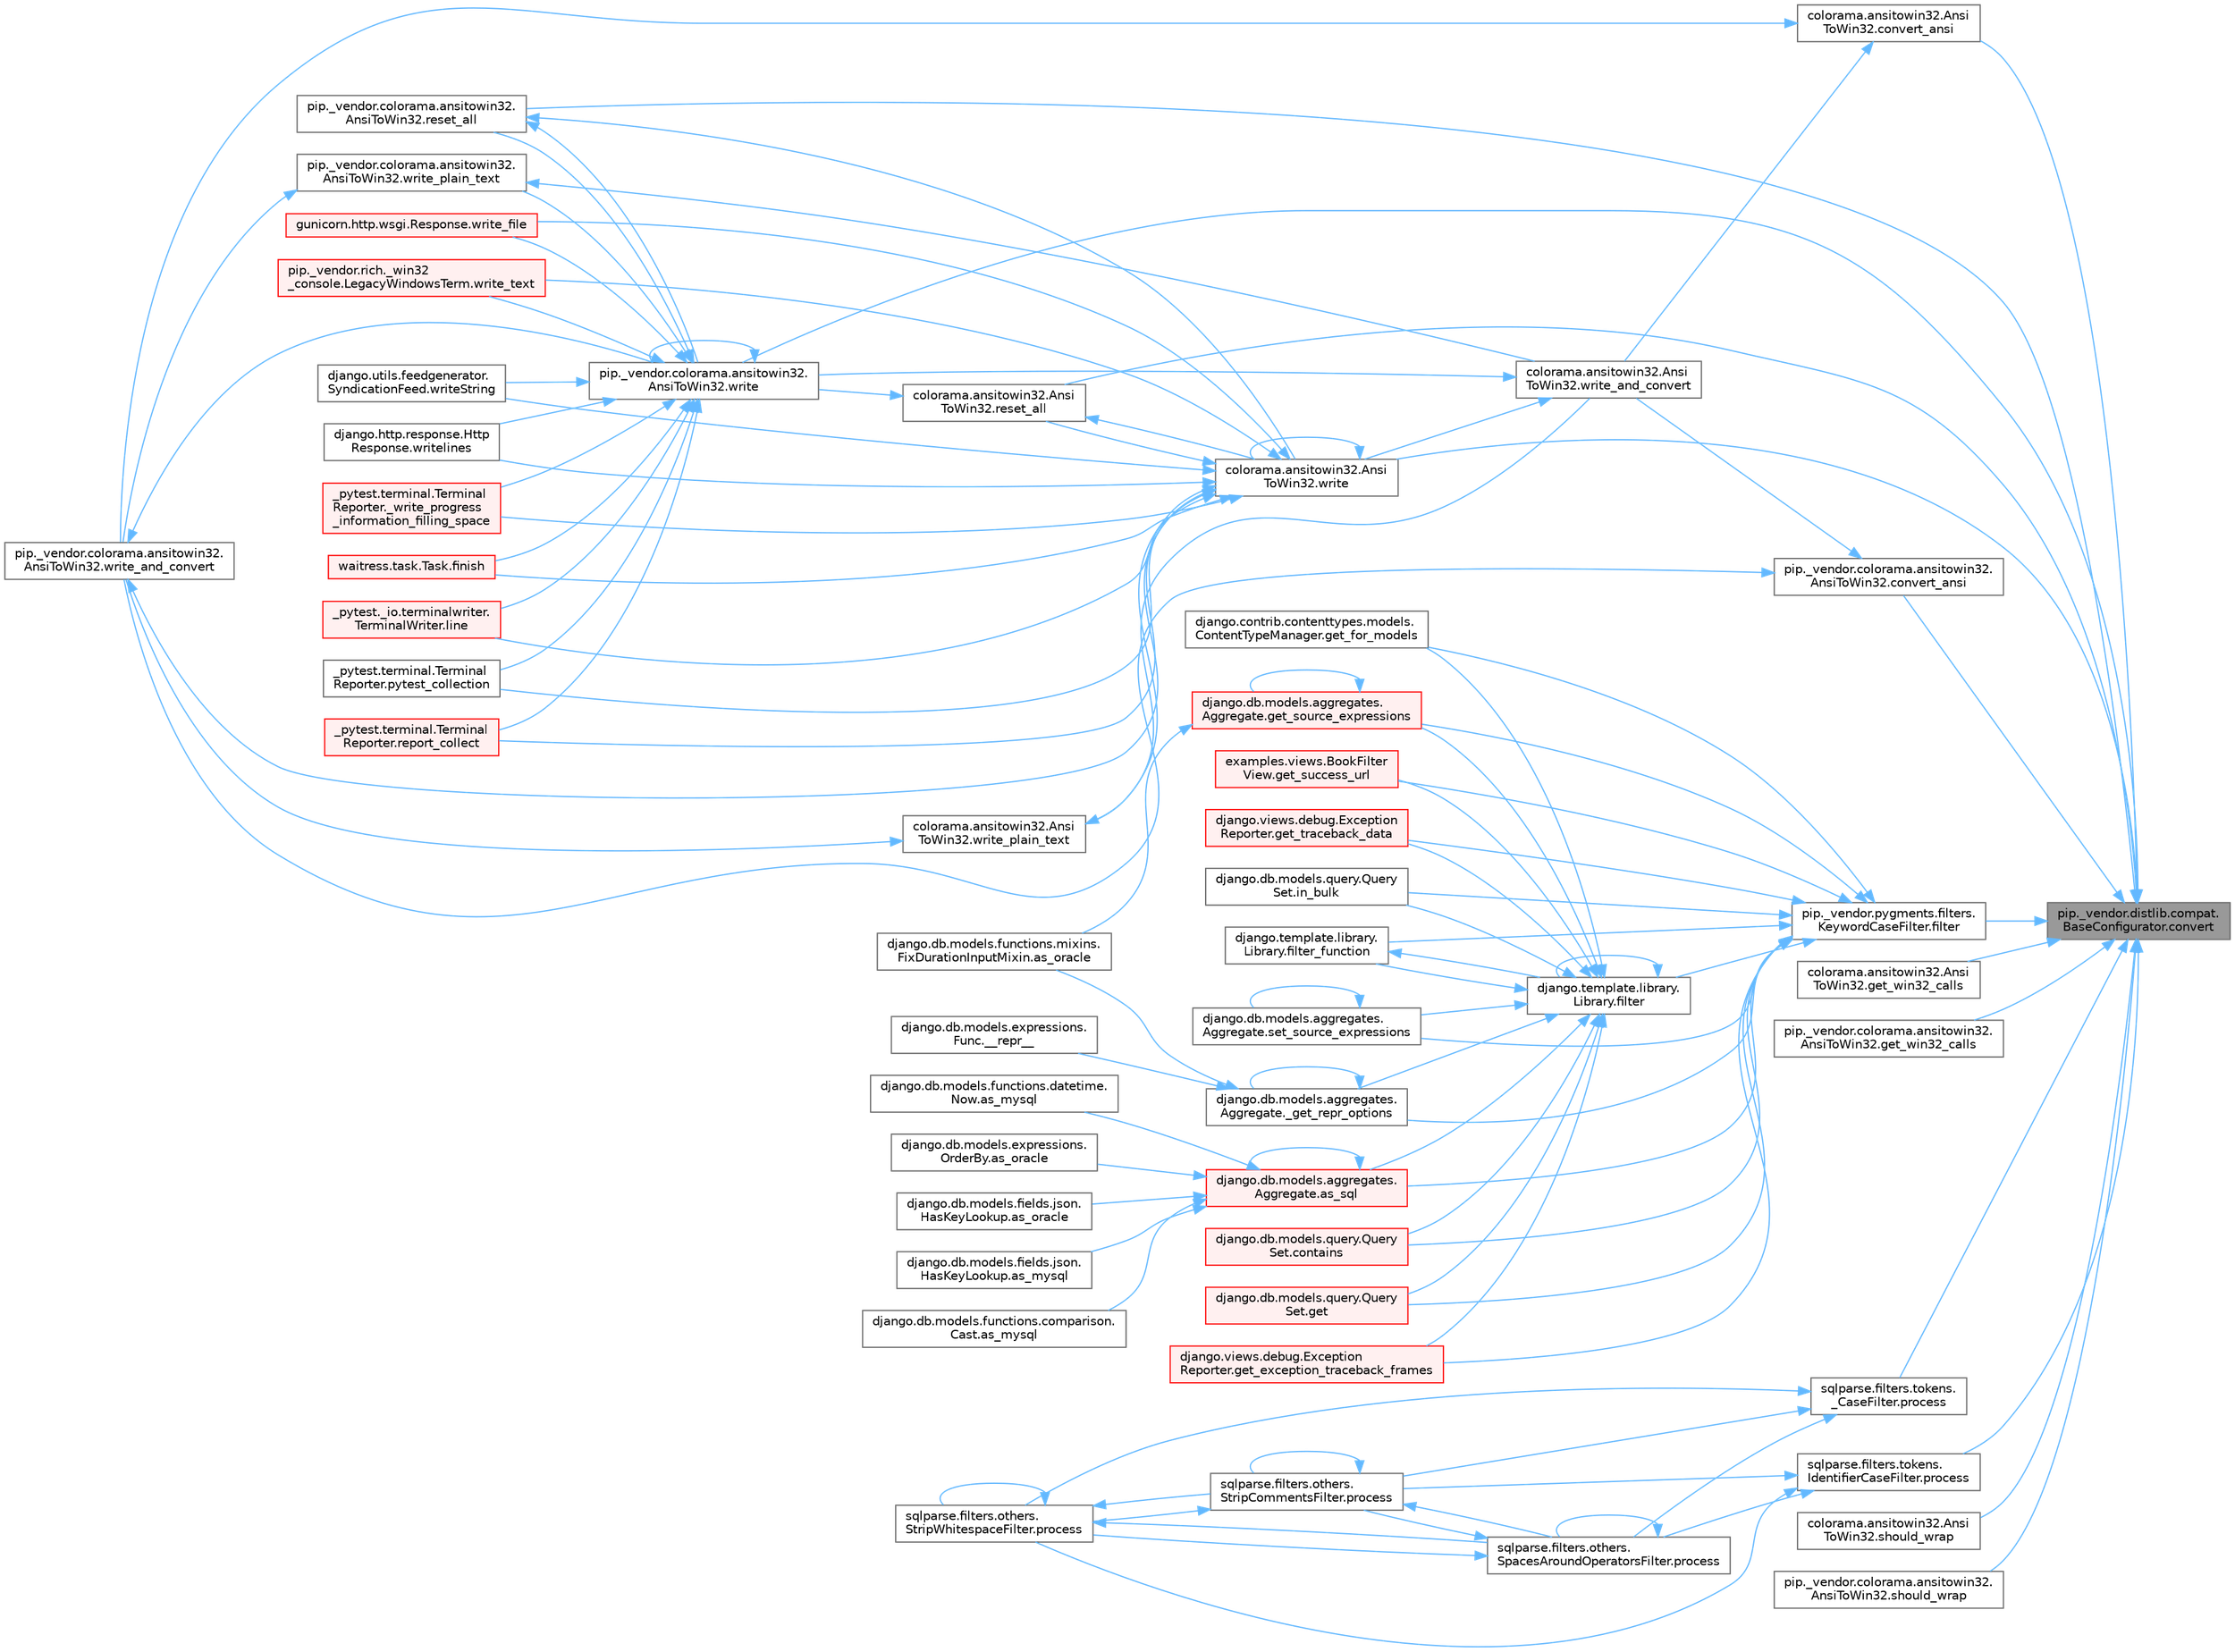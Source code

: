 digraph "pip._vendor.distlib.compat.BaseConfigurator.convert"
{
 // LATEX_PDF_SIZE
  bgcolor="transparent";
  edge [fontname=Helvetica,fontsize=10,labelfontname=Helvetica,labelfontsize=10];
  node [fontname=Helvetica,fontsize=10,shape=box,height=0.2,width=0.4];
  rankdir="RL";
  Node1 [id="Node000001",label="pip._vendor.distlib.compat.\lBaseConfigurator.convert",height=0.2,width=0.4,color="gray40", fillcolor="grey60", style="filled", fontcolor="black",tooltip=" "];
  Node1 -> Node2 [id="edge1_Node000001_Node000002",dir="back",color="steelblue1",style="solid",tooltip=" "];
  Node2 [id="Node000002",label="colorama.ansitowin32.Ansi\lToWin32.convert_ansi",height=0.2,width=0.4,color="grey40", fillcolor="white", style="filled",URL="$classcolorama_1_1ansitowin32_1_1_ansi_to_win32.html#a4afe40967adb86d7972465b435ba96fc",tooltip=" "];
  Node2 -> Node3 [id="edge2_Node000002_Node000003",dir="back",color="steelblue1",style="solid",tooltip=" "];
  Node3 [id="Node000003",label="colorama.ansitowin32.Ansi\lToWin32.write_and_convert",height=0.2,width=0.4,color="grey40", fillcolor="white", style="filled",URL="$classcolorama_1_1ansitowin32_1_1_ansi_to_win32.html#a3819f019b2aed2f696eed295e013ddc0",tooltip=" "];
  Node3 -> Node4 [id="edge3_Node000003_Node000004",dir="back",color="steelblue1",style="solid",tooltip=" "];
  Node4 [id="Node000004",label="colorama.ansitowin32.Ansi\lToWin32.write",height=0.2,width=0.4,color="grey40", fillcolor="white", style="filled",URL="$classcolorama_1_1ansitowin32_1_1_ansi_to_win32.html#abadac90e6f0a5a03cecdc6f254eca7d8",tooltip=" "];
  Node4 -> Node5 [id="edge4_Node000004_Node000005",dir="back",color="steelblue1",style="solid",tooltip=" "];
  Node5 [id="Node000005",label="_pytest.terminal.Terminal\lReporter._write_progress\l_information_filling_space",height=0.2,width=0.4,color="red", fillcolor="#FFF0F0", style="filled",URL="$class__pytest_1_1terminal_1_1_terminal_reporter.html#a915f19bb955611b65c211c611c4568b1",tooltip=" "];
  Node4 -> Node8 [id="edge5_Node000004_Node000008",dir="back",color="steelblue1",style="solid",tooltip=" "];
  Node8 [id="Node000008",label="waitress.task.Task.finish",height=0.2,width=0.4,color="red", fillcolor="#FFF0F0", style="filled",URL="$classwaitress_1_1task_1_1_task.html#a1e94739ac27e14a159d0e17c6d3e54b2",tooltip=" "];
  Node4 -> Node81 [id="edge6_Node000004_Node000081",dir="back",color="steelblue1",style="solid",tooltip=" "];
  Node81 [id="Node000081",label="_pytest._io.terminalwriter.\lTerminalWriter.line",height=0.2,width=0.4,color="red", fillcolor="#FFF0F0", style="filled",URL="$class__pytest_1_1__io_1_1terminalwriter_1_1_terminal_writer.html#a70c206b6c71b946771673c95d93d5d5a",tooltip=" "];
  Node4 -> Node301 [id="edge7_Node000004_Node000301",dir="back",color="steelblue1",style="solid",tooltip=" "];
  Node301 [id="Node000301",label="_pytest.terminal.Terminal\lReporter.pytest_collection",height=0.2,width=0.4,color="grey40", fillcolor="white", style="filled",URL="$class__pytest_1_1terminal_1_1_terminal_reporter.html#a1c7fd0ed91d4a12bb30c452d893e467f",tooltip=" "];
  Node4 -> Node302 [id="edge8_Node000004_Node000302",dir="back",color="steelblue1",style="solid",tooltip=" "];
  Node302 [id="Node000302",label="_pytest.terminal.Terminal\lReporter.report_collect",height=0.2,width=0.4,color="red", fillcolor="#FFF0F0", style="filled",URL="$class__pytest_1_1terminal_1_1_terminal_reporter.html#a8aaee1238de041e936a2d65c80d5458b",tooltip=" "];
  Node4 -> Node3008 [id="edge9_Node000004_Node003008",dir="back",color="steelblue1",style="solid",tooltip=" "];
  Node3008 [id="Node003008",label="colorama.ansitowin32.Ansi\lToWin32.reset_all",height=0.2,width=0.4,color="grey40", fillcolor="white", style="filled",URL="$classcolorama_1_1ansitowin32_1_1_ansi_to_win32.html#a028b716efdf98afc93f4fa55e99ee924",tooltip=" "];
  Node3008 -> Node4 [id="edge10_Node003008_Node000004",dir="back",color="steelblue1",style="solid",tooltip=" "];
  Node3008 -> Node3009 [id="edge11_Node003008_Node003009",dir="back",color="steelblue1",style="solid",tooltip=" "];
  Node3009 [id="Node003009",label="pip._vendor.colorama.ansitowin32.\lAnsiToWin32.write",height=0.2,width=0.4,color="grey40", fillcolor="white", style="filled",URL="$classpip_1_1__vendor_1_1colorama_1_1ansitowin32_1_1_ansi_to_win32.html#aaeb0baf104470a2dfb282dce019b45e4",tooltip=" "];
  Node3009 -> Node5 [id="edge12_Node003009_Node000005",dir="back",color="steelblue1",style="solid",tooltip=" "];
  Node3009 -> Node8 [id="edge13_Node003009_Node000008",dir="back",color="steelblue1",style="solid",tooltip=" "];
  Node3009 -> Node81 [id="edge14_Node003009_Node000081",dir="back",color="steelblue1",style="solid",tooltip=" "];
  Node3009 -> Node301 [id="edge15_Node003009_Node000301",dir="back",color="steelblue1",style="solid",tooltip=" "];
  Node3009 -> Node302 [id="edge16_Node003009_Node000302",dir="back",color="steelblue1",style="solid",tooltip=" "];
  Node3009 -> Node3010 [id="edge17_Node003009_Node003010",dir="back",color="steelblue1",style="solid",tooltip=" "];
  Node3010 [id="Node003010",label="pip._vendor.colorama.ansitowin32.\lAnsiToWin32.reset_all",height=0.2,width=0.4,color="grey40", fillcolor="white", style="filled",URL="$classpip_1_1__vendor_1_1colorama_1_1ansitowin32_1_1_ansi_to_win32.html#afb77411498fdd5a6eb6380c829024133",tooltip=" "];
  Node3010 -> Node4 [id="edge18_Node003010_Node000004",dir="back",color="steelblue1",style="solid",tooltip=" "];
  Node3010 -> Node3009 [id="edge19_Node003010_Node003009",dir="back",color="steelblue1",style="solid",tooltip=" "];
  Node3009 -> Node3009 [id="edge20_Node003009_Node003009",dir="back",color="steelblue1",style="solid",tooltip=" "];
  Node3009 -> Node305 [id="edge21_Node003009_Node000305",dir="back",color="steelblue1",style="solid",tooltip=" "];
  Node305 [id="Node000305",label="gunicorn.http.wsgi.Response.write_file",height=0.2,width=0.4,color="red", fillcolor="#FFF0F0", style="filled",URL="$classgunicorn_1_1http_1_1wsgi_1_1_response.html#a469fe7554d4ffcd4dd1497f24d216329",tooltip=" "];
  Node3009 -> Node3011 [id="edge22_Node003009_Node003011",dir="back",color="steelblue1",style="solid",tooltip=" "];
  Node3011 [id="Node003011",label="pip._vendor.colorama.ansitowin32.\lAnsiToWin32.write_plain_text",height=0.2,width=0.4,color="grey40", fillcolor="white", style="filled",URL="$classpip_1_1__vendor_1_1colorama_1_1ansitowin32_1_1_ansi_to_win32.html#a37d473c9001bb51e4ef8e118a795df8f",tooltip=" "];
  Node3011 -> Node3 [id="edge23_Node003011_Node000003",dir="back",color="steelblue1",style="solid",tooltip=" "];
  Node3011 -> Node3012 [id="edge24_Node003011_Node003012",dir="back",color="steelblue1",style="solid",tooltip=" "];
  Node3012 [id="Node003012",label="pip._vendor.colorama.ansitowin32.\lAnsiToWin32.write_and_convert",height=0.2,width=0.4,color="grey40", fillcolor="white", style="filled",URL="$classpip_1_1__vendor_1_1colorama_1_1ansitowin32_1_1_ansi_to_win32.html#a947cff2d116f6ad41ecfa293643ad781",tooltip=" "];
  Node3012 -> Node4 [id="edge25_Node003012_Node000004",dir="back",color="steelblue1",style="solid",tooltip=" "];
  Node3012 -> Node3009 [id="edge26_Node003012_Node003009",dir="back",color="steelblue1",style="solid",tooltip=" "];
  Node3009 -> Node307 [id="edge27_Node003009_Node000307",dir="back",color="steelblue1",style="solid",tooltip=" "];
  Node307 [id="Node000307",label="pip._vendor.rich._win32\l_console.LegacyWindowsTerm.write_text",height=0.2,width=0.4,color="red", fillcolor="#FFF0F0", style="filled",URL="$classpip_1_1__vendor_1_1rich_1_1__win32__console_1_1_legacy_windows_term.html#a285165149598e15cac2caf4d03385612",tooltip=" "];
  Node3009 -> Node309 [id="edge28_Node003009_Node000309",dir="back",color="steelblue1",style="solid",tooltip=" "];
  Node309 [id="Node000309",label="django.http.response.Http\lResponse.writelines",height=0.2,width=0.4,color="grey40", fillcolor="white", style="filled",URL="$classdjango_1_1http_1_1response_1_1_http_response.html#aceaa0c2997dfd21c34c44056e7292914",tooltip=" "];
  Node3009 -> Node310 [id="edge29_Node003009_Node000310",dir="back",color="steelblue1",style="solid",tooltip=" "];
  Node310 [id="Node000310",label="django.utils.feedgenerator.\lSyndicationFeed.writeString",height=0.2,width=0.4,color="grey40", fillcolor="white", style="filled",URL="$classdjango_1_1utils_1_1feedgenerator_1_1_syndication_feed.html#a78aa2a245467085cb79cdca0dc35f677",tooltip=" "];
  Node4 -> Node4 [id="edge30_Node000004_Node000004",dir="back",color="steelblue1",style="solid",tooltip=" "];
  Node4 -> Node305 [id="edge31_Node000004_Node000305",dir="back",color="steelblue1",style="solid",tooltip=" "];
  Node4 -> Node3179 [id="edge32_Node000004_Node003179",dir="back",color="steelblue1",style="solid",tooltip=" "];
  Node3179 [id="Node003179",label="colorama.ansitowin32.Ansi\lToWin32.write_plain_text",height=0.2,width=0.4,color="grey40", fillcolor="white", style="filled",URL="$classcolorama_1_1ansitowin32_1_1_ansi_to_win32.html#ac31795edad5d1370acd71c39cb369f9d",tooltip=" "];
  Node3179 -> Node3 [id="edge33_Node003179_Node000003",dir="back",color="steelblue1",style="solid",tooltip=" "];
  Node3179 -> Node3012 [id="edge34_Node003179_Node003012",dir="back",color="steelblue1",style="solid",tooltip=" "];
  Node4 -> Node307 [id="edge35_Node000004_Node000307",dir="back",color="steelblue1",style="solid",tooltip=" "];
  Node4 -> Node309 [id="edge36_Node000004_Node000309",dir="back",color="steelblue1",style="solid",tooltip=" "];
  Node4 -> Node310 [id="edge37_Node000004_Node000310",dir="back",color="steelblue1",style="solid",tooltip=" "];
  Node3 -> Node3009 [id="edge38_Node000003_Node003009",dir="back",color="steelblue1",style="solid",tooltip=" "];
  Node2 -> Node3012 [id="edge39_Node000002_Node003012",dir="back",color="steelblue1",style="solid",tooltip=" "];
  Node1 -> Node3180 [id="edge40_Node000001_Node003180",dir="back",color="steelblue1",style="solid",tooltip=" "];
  Node3180 [id="Node003180",label="pip._vendor.colorama.ansitowin32.\lAnsiToWin32.convert_ansi",height=0.2,width=0.4,color="grey40", fillcolor="white", style="filled",URL="$classpip_1_1__vendor_1_1colorama_1_1ansitowin32_1_1_ansi_to_win32.html#a0089b1956ff0406a6a84dcd4c1e24196",tooltip=" "];
  Node3180 -> Node3 [id="edge41_Node003180_Node000003",dir="back",color="steelblue1",style="solid",tooltip=" "];
  Node3180 -> Node3012 [id="edge42_Node003180_Node003012",dir="back",color="steelblue1",style="solid",tooltip=" "];
  Node1 -> Node3181 [id="edge43_Node000001_Node003181",dir="back",color="steelblue1",style="solid",tooltip=" "];
  Node3181 [id="Node003181",label="pip._vendor.pygments.filters.\lKeywordCaseFilter.filter",height=0.2,width=0.4,color="grey40", fillcolor="white", style="filled",URL="$classpip_1_1__vendor_1_1pygments_1_1filters_1_1_keyword_case_filter.html#a328d29510b49c572e5ded82852d167c8",tooltip=" "];
  Node3181 -> Node2590 [id="edge44_Node003181_Node002590",dir="back",color="steelblue1",style="solid",tooltip=" "];
  Node2590 [id="Node002590",label="django.db.models.aggregates.\lAggregate._get_repr_options",height=0.2,width=0.4,color="grey40", fillcolor="white", style="filled",URL="$classdjango_1_1db_1_1models_1_1aggregates_1_1_aggregate.html#a9256cb09b47d2922447ef2d7e78a9cc7",tooltip=" "];
  Node2590 -> Node2591 [id="edge45_Node002590_Node002591",dir="back",color="steelblue1",style="solid",tooltip=" "];
  Node2591 [id="Node002591",label="django.db.models.expressions.\lFunc.__repr__",height=0.2,width=0.4,color="grey40", fillcolor="white", style="filled",URL="$classdjango_1_1db_1_1models_1_1expressions_1_1_func.html#ad1ef3800339ee0fc7cb10de00f83dc79",tooltip=" "];
  Node2590 -> Node2590 [id="edge46_Node002590_Node002590",dir="back",color="steelblue1",style="solid",tooltip=" "];
  Node2590 -> Node1055 [id="edge47_Node002590_Node001055",dir="back",color="steelblue1",style="solid",tooltip=" "];
  Node1055 [id="Node001055",label="django.db.models.functions.mixins.\lFixDurationInputMixin.as_oracle",height=0.2,width=0.4,color="grey40", fillcolor="white", style="filled",URL="$classdjango_1_1db_1_1models_1_1functions_1_1mixins_1_1_fix_duration_input_mixin.html#a2e5d6957724a89d03541cc897b6e6e53",tooltip=" "];
  Node3181 -> Node680 [id="edge48_Node003181_Node000680",dir="back",color="steelblue1",style="solid",tooltip=" "];
  Node680 [id="Node000680",label="django.db.models.aggregates.\lAggregate.as_sql",height=0.2,width=0.4,color="red", fillcolor="#FFF0F0", style="filled",URL="$classdjango_1_1db_1_1models_1_1aggregates_1_1_aggregate.html#aeb213202f480fabf5956d513efab08d6",tooltip=" "];
  Node680 -> Node601 [id="edge49_Node000680_Node000601",dir="back",color="steelblue1",style="solid",tooltip=" "];
  Node601 [id="Node000601",label="django.db.models.fields.json.\lHasKeyLookup.as_mysql",height=0.2,width=0.4,color="grey40", fillcolor="white", style="filled",URL="$classdjango_1_1db_1_1models_1_1fields_1_1json_1_1_has_key_lookup.html#a10f67427287f2c0ea32513ca6f481e96",tooltip=" "];
  Node680 -> Node602 [id="edge50_Node000680_Node000602",dir="back",color="steelblue1",style="solid",tooltip=" "];
  Node602 [id="Node000602",label="django.db.models.functions.comparison.\lCast.as_mysql",height=0.2,width=0.4,color="grey40", fillcolor="white", style="filled",URL="$classdjango_1_1db_1_1models_1_1functions_1_1comparison_1_1_cast.html#a447737891e955909c6a381529a67a84e",tooltip=" "];
  Node680 -> Node603 [id="edge51_Node000680_Node000603",dir="back",color="steelblue1",style="solid",tooltip=" "];
  Node603 [id="Node000603",label="django.db.models.functions.datetime.\lNow.as_mysql",height=0.2,width=0.4,color="grey40", fillcolor="white", style="filled",URL="$classdjango_1_1db_1_1models_1_1functions_1_1datetime_1_1_now.html#a070a9334fb198086c0c4e96e9725d92b",tooltip=" "];
  Node680 -> Node604 [id="edge52_Node000680_Node000604",dir="back",color="steelblue1",style="solid",tooltip=" "];
  Node604 [id="Node000604",label="django.db.models.expressions.\lOrderBy.as_oracle",height=0.2,width=0.4,color="grey40", fillcolor="white", style="filled",URL="$classdjango_1_1db_1_1models_1_1expressions_1_1_order_by.html#af9b6ede9b0df85d6bcf54f983b3a8f6a",tooltip=" "];
  Node680 -> Node605 [id="edge53_Node000680_Node000605",dir="back",color="steelblue1",style="solid",tooltip=" "];
  Node605 [id="Node000605",label="django.db.models.fields.json.\lHasKeyLookup.as_oracle",height=0.2,width=0.4,color="grey40", fillcolor="white", style="filled",URL="$classdjango_1_1db_1_1models_1_1fields_1_1json_1_1_has_key_lookup.html#afbb88aa4fb23b3ec3acdc695c2f52398",tooltip=" "];
  Node680 -> Node680 [id="edge54_Node000680_Node000680",dir="back",color="steelblue1",style="solid",tooltip=" "];
  Node3181 -> Node2592 [id="edge55_Node003181_Node002592",dir="back",color="steelblue1",style="solid",tooltip=" "];
  Node2592 [id="Node002592",label="django.db.models.query.Query\lSet.contains",height=0.2,width=0.4,color="red", fillcolor="#FFF0F0", style="filled",URL="$classdjango_1_1db_1_1models_1_1query_1_1_query_set.html#a242e569a4bce6723adc3e71fdc69b70f",tooltip=" "];
  Node3181 -> Node2602 [id="edge56_Node003181_Node002602",dir="back",color="steelblue1",style="solid",tooltip=" "];
  Node2602 [id="Node002602",label="django.template.library.\lLibrary.filter",height=0.2,width=0.4,color="grey40", fillcolor="white", style="filled",URL="$classdjango_1_1template_1_1library_1_1_library.html#ac67bb1211ffc0354d5bf33029a58aa43",tooltip=" "];
  Node2602 -> Node2590 [id="edge57_Node002602_Node002590",dir="back",color="steelblue1",style="solid",tooltip=" "];
  Node2602 -> Node680 [id="edge58_Node002602_Node000680",dir="back",color="steelblue1",style="solid",tooltip=" "];
  Node2602 -> Node2592 [id="edge59_Node002602_Node002592",dir="back",color="steelblue1",style="solid",tooltip=" "];
  Node2602 -> Node2602 [id="edge60_Node002602_Node002602",dir="back",color="steelblue1",style="solid",tooltip=" "];
  Node2602 -> Node2603 [id="edge61_Node002602_Node002603",dir="back",color="steelblue1",style="solid",tooltip=" "];
  Node2603 [id="Node002603",label="django.template.library.\lLibrary.filter_function",height=0.2,width=0.4,color="grey40", fillcolor="white", style="filled",URL="$classdjango_1_1template_1_1library_1_1_library.html#ac31ca4b9799430f0623aea9d177a04dc",tooltip=" "];
  Node2603 -> Node2602 [id="edge62_Node002603_Node002602",dir="back",color="steelblue1",style="solid",tooltip=" "];
  Node2602 -> Node2604 [id="edge63_Node002602_Node002604",dir="back",color="steelblue1",style="solid",tooltip=" "];
  Node2604 [id="Node002604",label="django.db.models.query.Query\lSet.get",height=0.2,width=0.4,color="red", fillcolor="#FFF0F0", style="filled",URL="$classdjango_1_1db_1_1models_1_1query_1_1_query_set.html#afe9afa909843984d4fa4c2555f0f1310",tooltip=" "];
  Node2602 -> Node2605 [id="edge64_Node002602_Node002605",dir="back",color="steelblue1",style="solid",tooltip=" "];
  Node2605 [id="Node002605",label="django.views.debug.Exception\lReporter.get_exception_traceback_frames",height=0.2,width=0.4,color="red", fillcolor="#FFF0F0", style="filled",URL="$classdjango_1_1views_1_1debug_1_1_exception_reporter.html#a326b08b3941038a5504f8e0a846bae68",tooltip=" "];
  Node2602 -> Node648 [id="edge65_Node002602_Node000648",dir="back",color="steelblue1",style="solid",tooltip=" "];
  Node648 [id="Node000648",label="django.contrib.contenttypes.models.\lContentTypeManager.get_for_models",height=0.2,width=0.4,color="grey40", fillcolor="white", style="filled",URL="$classdjango_1_1contrib_1_1contenttypes_1_1models_1_1_content_type_manager.html#a541a2e215680799739b6f8c1b19ddda4",tooltip=" "];
  Node2602 -> Node2607 [id="edge66_Node002602_Node002607",dir="back",color="steelblue1",style="solid",tooltip=" "];
  Node2607 [id="Node002607",label="django.db.models.aggregates.\lAggregate.get_source_expressions",height=0.2,width=0.4,color="red", fillcolor="#FFF0F0", style="filled",URL="$classdjango_1_1db_1_1models_1_1aggregates_1_1_aggregate.html#a4a47839518c013f780a931e4bcf2d4f1",tooltip=" "];
  Node2607 -> Node1055 [id="edge67_Node002607_Node001055",dir="back",color="steelblue1",style="solid",tooltip=" "];
  Node2607 -> Node2607 [id="edge68_Node002607_Node002607",dir="back",color="steelblue1",style="solid",tooltip=" "];
  Node2602 -> Node2609 [id="edge69_Node002602_Node002609",dir="back",color="steelblue1",style="solid",tooltip=" "];
  Node2609 [id="Node002609",label="examples.views.BookFilter\lView.get_success_url",height=0.2,width=0.4,color="red", fillcolor="#FFF0F0", style="filled",URL="$classexamples_1_1views_1_1_book_filter_view.html#aa2850ac24b9acf2933ac3db160ee5a56",tooltip=" "];
  Node2602 -> Node239 [id="edge70_Node002602_Node000239",dir="back",color="steelblue1",style="solid",tooltip=" "];
  Node239 [id="Node000239",label="django.views.debug.Exception\lReporter.get_traceback_data",height=0.2,width=0.4,color="red", fillcolor="#FFF0F0", style="filled",URL="$classdjango_1_1views_1_1debug_1_1_exception_reporter.html#ada9d00ba4c901b186db405e92ebbc211",tooltip=" "];
  Node2602 -> Node2610 [id="edge71_Node002602_Node002610",dir="back",color="steelblue1",style="solid",tooltip=" "];
  Node2610 [id="Node002610",label="django.db.models.query.Query\lSet.in_bulk",height=0.2,width=0.4,color="grey40", fillcolor="white", style="filled",URL="$classdjango_1_1db_1_1models_1_1query_1_1_query_set.html#a5958a37586e4e5a39b6b2f8e3fa65d86",tooltip=" "];
  Node2602 -> Node2611 [id="edge72_Node002602_Node002611",dir="back",color="steelblue1",style="solid",tooltip=" "];
  Node2611 [id="Node002611",label="django.db.models.aggregates.\lAggregate.set_source_expressions",height=0.2,width=0.4,color="grey40", fillcolor="white", style="filled",URL="$classdjango_1_1db_1_1models_1_1aggregates_1_1_aggregate.html#ae123c87f582b2a3de60590013454b69f",tooltip=" "];
  Node2611 -> Node2611 [id="edge73_Node002611_Node002611",dir="back",color="steelblue1",style="solid",tooltip=" "];
  Node3181 -> Node2603 [id="edge74_Node003181_Node002603",dir="back",color="steelblue1",style="solid",tooltip=" "];
  Node3181 -> Node2604 [id="edge75_Node003181_Node002604",dir="back",color="steelblue1",style="solid",tooltip=" "];
  Node3181 -> Node2605 [id="edge76_Node003181_Node002605",dir="back",color="steelblue1",style="solid",tooltip=" "];
  Node3181 -> Node648 [id="edge77_Node003181_Node000648",dir="back",color="steelblue1",style="solid",tooltip=" "];
  Node3181 -> Node2607 [id="edge78_Node003181_Node002607",dir="back",color="steelblue1",style="solid",tooltip=" "];
  Node3181 -> Node2609 [id="edge79_Node003181_Node002609",dir="back",color="steelblue1",style="solid",tooltip=" "];
  Node3181 -> Node239 [id="edge80_Node003181_Node000239",dir="back",color="steelblue1",style="solid",tooltip=" "];
  Node3181 -> Node2610 [id="edge81_Node003181_Node002610",dir="back",color="steelblue1",style="solid",tooltip=" "];
  Node3181 -> Node2611 [id="edge82_Node003181_Node002611",dir="back",color="steelblue1",style="solid",tooltip=" "];
  Node1 -> Node3182 [id="edge83_Node000001_Node003182",dir="back",color="steelblue1",style="solid",tooltip=" "];
  Node3182 [id="Node003182",label="colorama.ansitowin32.Ansi\lToWin32.get_win32_calls",height=0.2,width=0.4,color="grey40", fillcolor="white", style="filled",URL="$classcolorama_1_1ansitowin32_1_1_ansi_to_win32.html#a04603eaed6d3f0ff8a65f2496c7eee1c",tooltip=" "];
  Node1 -> Node3183 [id="edge84_Node000001_Node003183",dir="back",color="steelblue1",style="solid",tooltip=" "];
  Node3183 [id="Node003183",label="pip._vendor.colorama.ansitowin32.\lAnsiToWin32.get_win32_calls",height=0.2,width=0.4,color="grey40", fillcolor="white", style="filled",URL="$classpip_1_1__vendor_1_1colorama_1_1ansitowin32_1_1_ansi_to_win32.html#a528679d37ee208b78666ef9f20652cec",tooltip=" "];
  Node1 -> Node3184 [id="edge85_Node000001_Node003184",dir="back",color="steelblue1",style="solid",tooltip=" "];
  Node3184 [id="Node003184",label="sqlparse.filters.tokens.\l_CaseFilter.process",height=0.2,width=0.4,color="grey40", fillcolor="white", style="filled",URL="$classsqlparse_1_1filters_1_1tokens_1_1___case_filter.html#a3ea33631c124b2f7e0590edb6638276a",tooltip=" "];
  Node3184 -> Node91 [id="edge86_Node003184_Node000091",dir="back",color="steelblue1",style="solid",tooltip=" "];
  Node91 [id="Node000091",label="sqlparse.filters.others.\lSpacesAroundOperatorsFilter.process",height=0.2,width=0.4,color="grey40", fillcolor="white", style="filled",URL="$classsqlparse_1_1filters_1_1others_1_1_spaces_around_operators_filter.html#a1a4308bab3c941f190c9aa6fa6d99492",tooltip=" "];
  Node91 -> Node91 [id="edge87_Node000091_Node000091",dir="back",color="steelblue1",style="solid",tooltip=" "];
  Node91 -> Node92 [id="edge88_Node000091_Node000092",dir="back",color="steelblue1",style="solid",tooltip=" "];
  Node92 [id="Node000092",label="sqlparse.filters.others.\lStripCommentsFilter.process",height=0.2,width=0.4,color="grey40", fillcolor="white", style="filled",URL="$classsqlparse_1_1filters_1_1others_1_1_strip_comments_filter.html#a7aeeca5b82a1b2768af6be530fbbd448",tooltip=" "];
  Node92 -> Node91 [id="edge89_Node000092_Node000091",dir="back",color="steelblue1",style="solid",tooltip=" "];
  Node92 -> Node92 [id="edge90_Node000092_Node000092",dir="back",color="steelblue1",style="solid",tooltip=" "];
  Node92 -> Node93 [id="edge91_Node000092_Node000093",dir="back",color="steelblue1",style="solid",tooltip=" "];
  Node93 [id="Node000093",label="sqlparse.filters.others.\lStripWhitespaceFilter.process",height=0.2,width=0.4,color="grey40", fillcolor="white", style="filled",URL="$classsqlparse_1_1filters_1_1others_1_1_strip_whitespace_filter.html#a6a736c7dd56d1257bede1672a9e3302b",tooltip=" "];
  Node93 -> Node91 [id="edge92_Node000093_Node000091",dir="back",color="steelblue1",style="solid",tooltip=" "];
  Node93 -> Node92 [id="edge93_Node000093_Node000092",dir="back",color="steelblue1",style="solid",tooltip=" "];
  Node93 -> Node93 [id="edge94_Node000093_Node000093",dir="back",color="steelblue1",style="solid",tooltip=" "];
  Node91 -> Node93 [id="edge95_Node000091_Node000093",dir="back",color="steelblue1",style="solid",tooltip=" "];
  Node3184 -> Node92 [id="edge96_Node003184_Node000092",dir="back",color="steelblue1",style="solid",tooltip=" "];
  Node3184 -> Node93 [id="edge97_Node003184_Node000093",dir="back",color="steelblue1",style="solid",tooltip=" "];
  Node1 -> Node3185 [id="edge98_Node000001_Node003185",dir="back",color="steelblue1",style="solid",tooltip=" "];
  Node3185 [id="Node003185",label="sqlparse.filters.tokens.\lIdentifierCaseFilter.process",height=0.2,width=0.4,color="grey40", fillcolor="white", style="filled",URL="$classsqlparse_1_1filters_1_1tokens_1_1_identifier_case_filter.html#a02bc7f799182bea7f79a65f901bea0ce",tooltip=" "];
  Node3185 -> Node91 [id="edge99_Node003185_Node000091",dir="back",color="steelblue1",style="solid",tooltip=" "];
  Node3185 -> Node92 [id="edge100_Node003185_Node000092",dir="back",color="steelblue1",style="solid",tooltip=" "];
  Node3185 -> Node93 [id="edge101_Node003185_Node000093",dir="back",color="steelblue1",style="solid",tooltip=" "];
  Node1 -> Node3008 [id="edge102_Node000001_Node003008",dir="back",color="steelblue1",style="solid",tooltip=" "];
  Node1 -> Node3010 [id="edge103_Node000001_Node003010",dir="back",color="steelblue1",style="solid",tooltip=" "];
  Node1 -> Node3186 [id="edge104_Node000001_Node003186",dir="back",color="steelblue1",style="solid",tooltip=" "];
  Node3186 [id="Node003186",label="colorama.ansitowin32.Ansi\lToWin32.should_wrap",height=0.2,width=0.4,color="grey40", fillcolor="white", style="filled",URL="$classcolorama_1_1ansitowin32_1_1_ansi_to_win32.html#a3fe59a3d34e69ba6a5b1955a56a9d903",tooltip=" "];
  Node1 -> Node3187 [id="edge105_Node000001_Node003187",dir="back",color="steelblue1",style="solid",tooltip=" "];
  Node3187 [id="Node003187",label="pip._vendor.colorama.ansitowin32.\lAnsiToWin32.should_wrap",height=0.2,width=0.4,color="grey40", fillcolor="white", style="filled",URL="$classpip_1_1__vendor_1_1colorama_1_1ansitowin32_1_1_ansi_to_win32.html#ab91c847763b208993df9f591cf852ffa",tooltip=" "];
  Node1 -> Node4 [id="edge106_Node000001_Node000004",dir="back",color="steelblue1",style="solid",tooltip=" "];
  Node1 -> Node3009 [id="edge107_Node000001_Node003009",dir="back",color="steelblue1",style="solid",tooltip=" "];
}

